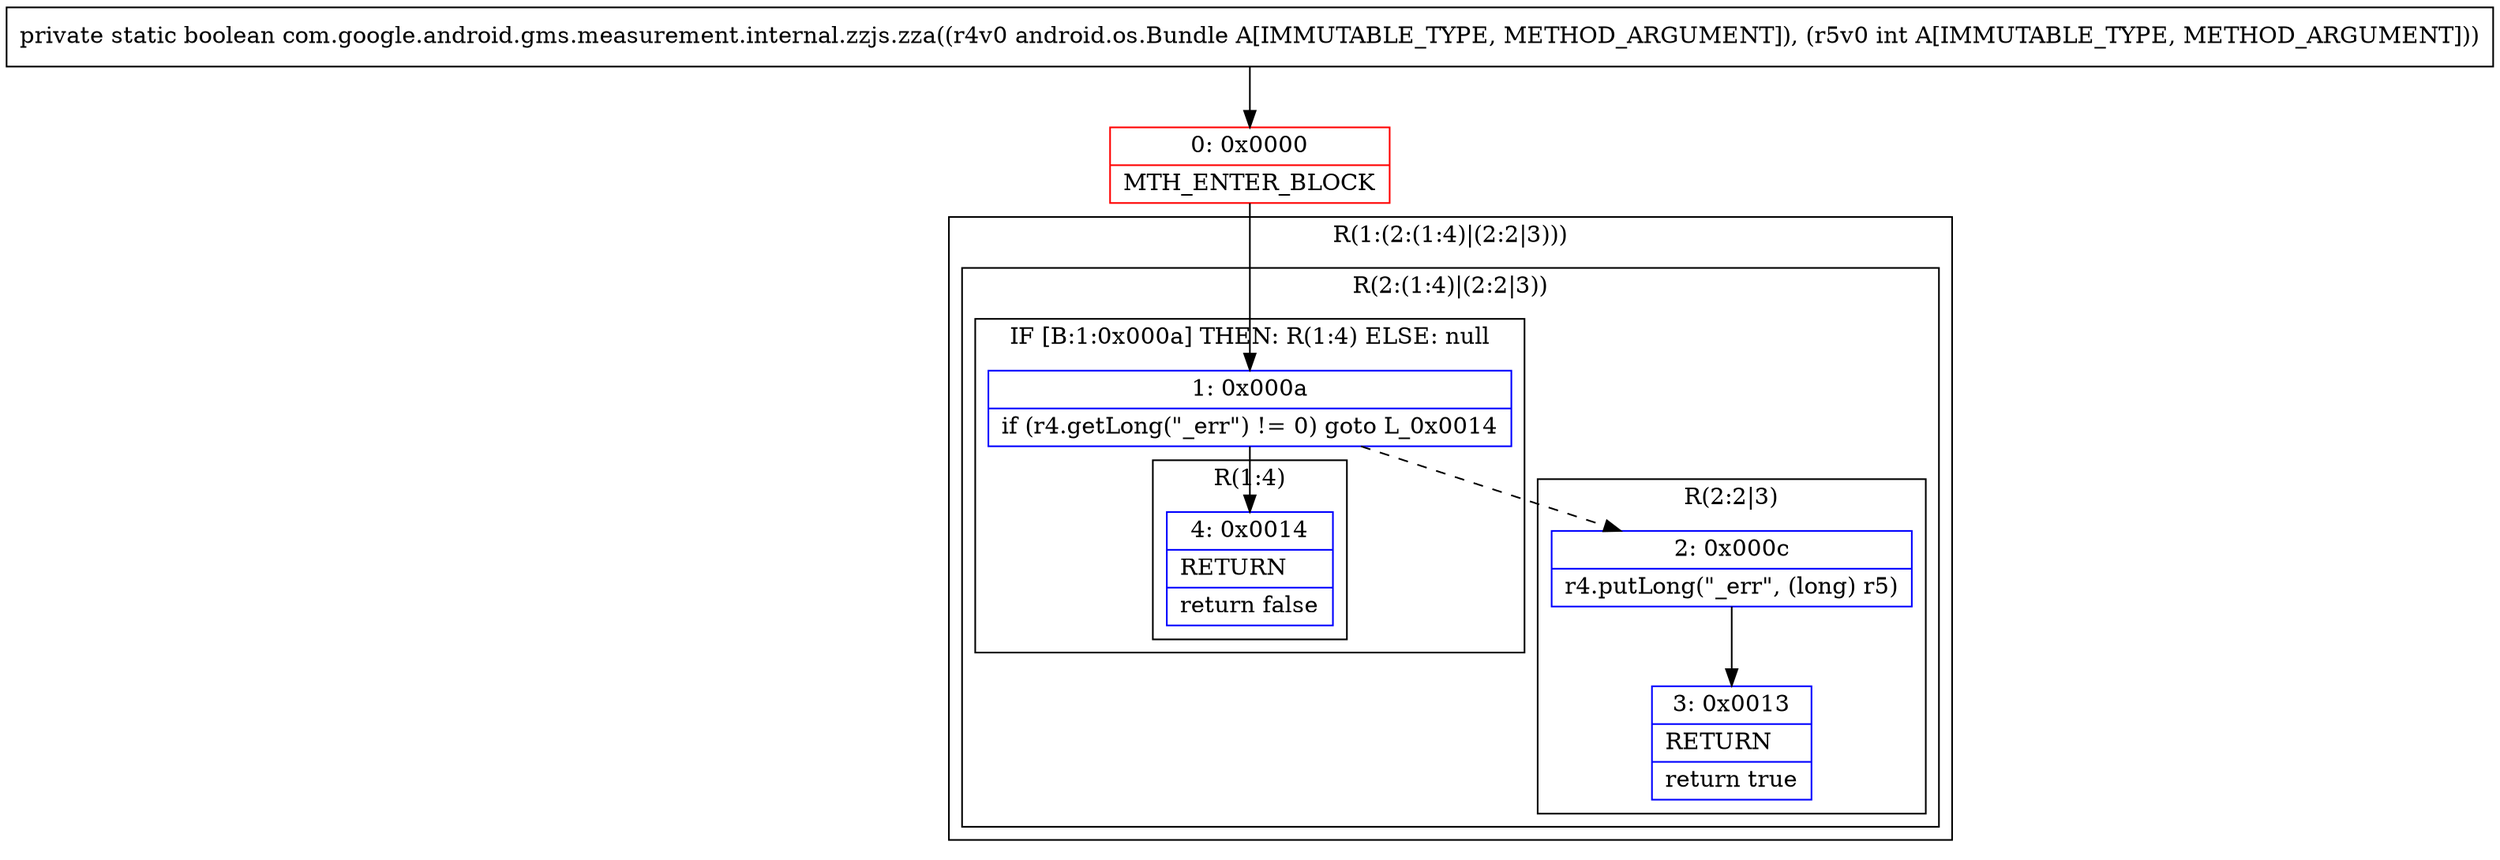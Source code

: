 digraph "CFG forcom.google.android.gms.measurement.internal.zzjs.zza(Landroid\/os\/Bundle;I)Z" {
subgraph cluster_Region_1715176653 {
label = "R(1:(2:(1:4)|(2:2|3)))";
node [shape=record,color=blue];
subgraph cluster_Region_396358899 {
label = "R(2:(1:4)|(2:2|3))";
node [shape=record,color=blue];
subgraph cluster_IfRegion_67365514 {
label = "IF [B:1:0x000a] THEN: R(1:4) ELSE: null";
node [shape=record,color=blue];
Node_1 [shape=record,label="{1\:\ 0x000a|if (r4.getLong(\"_err\") != 0) goto L_0x0014\l}"];
subgraph cluster_Region_1286565934 {
label = "R(1:4)";
node [shape=record,color=blue];
Node_4 [shape=record,label="{4\:\ 0x0014|RETURN\l|return false\l}"];
}
}
subgraph cluster_Region_1988663450 {
label = "R(2:2|3)";
node [shape=record,color=blue];
Node_2 [shape=record,label="{2\:\ 0x000c|r4.putLong(\"_err\", (long) r5)\l}"];
Node_3 [shape=record,label="{3\:\ 0x0013|RETURN\l|return true\l}"];
}
}
}
Node_0 [shape=record,color=red,label="{0\:\ 0x0000|MTH_ENTER_BLOCK\l}"];
MethodNode[shape=record,label="{private static boolean com.google.android.gms.measurement.internal.zzjs.zza((r4v0 android.os.Bundle A[IMMUTABLE_TYPE, METHOD_ARGUMENT]), (r5v0 int A[IMMUTABLE_TYPE, METHOD_ARGUMENT])) }"];
MethodNode -> Node_0;
Node_1 -> Node_2[style=dashed];
Node_1 -> Node_4;
Node_2 -> Node_3;
Node_0 -> Node_1;
}

